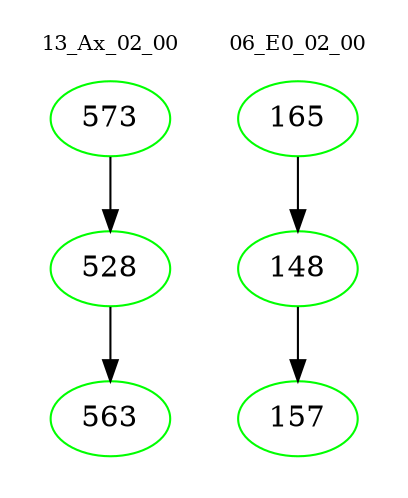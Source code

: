 digraph{
subgraph cluster_0 {
color = white
label = "13_Ax_02_00";
fontsize=10;
T0_573 [label="573", color="green"]
T0_573 -> T0_528 [color="black"]
T0_528 [label="528", color="green"]
T0_528 -> T0_563 [color="black"]
T0_563 [label="563", color="green"]
}
subgraph cluster_1 {
color = white
label = "06_E0_02_00";
fontsize=10;
T1_165 [label="165", color="green"]
T1_165 -> T1_148 [color="black"]
T1_148 [label="148", color="green"]
T1_148 -> T1_157 [color="black"]
T1_157 [label="157", color="green"]
}
}
